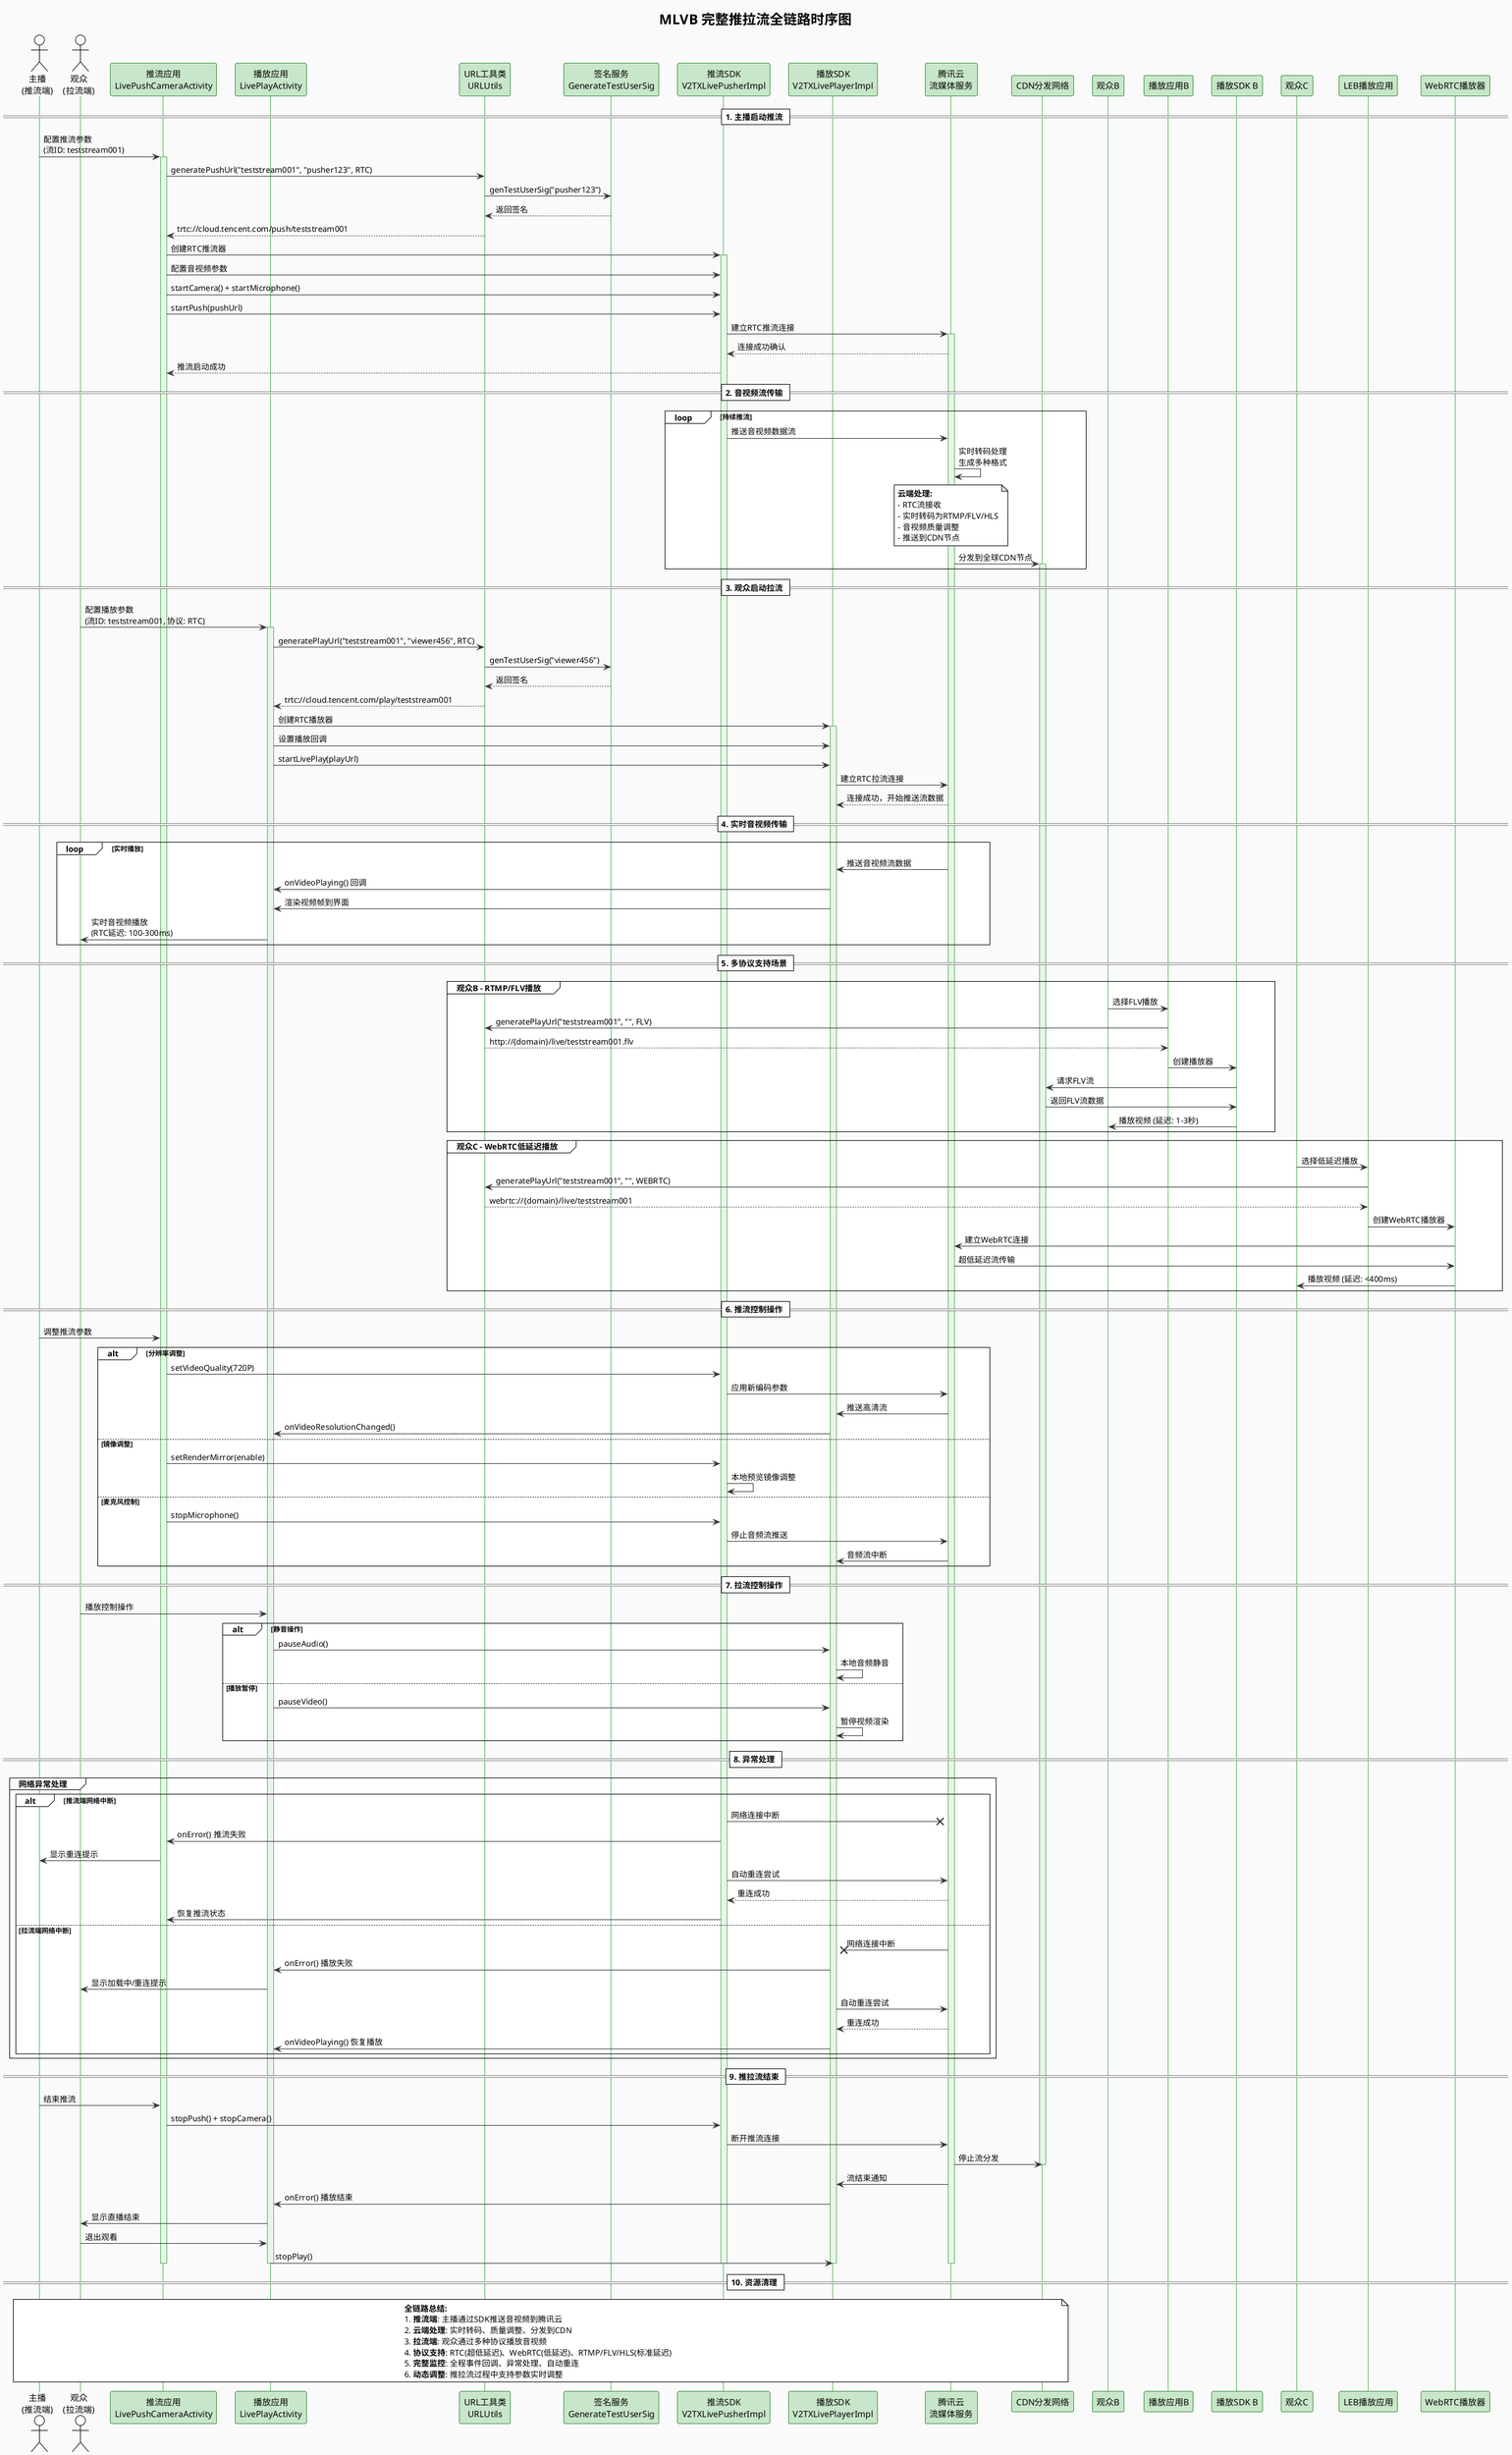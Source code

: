 @startuml MLVB完整推拉流时序图
!theme plain
skinparam backgroundColor #FAFAFA
skinparam sequenceArrowColor #333333
skinparam sequenceLifeLineBackgroundColor #E8F5E8
skinparam sequenceLifeLineBorderColor #4CAF50
skinparam sequenceParticipantBackgroundColor #C8E6C9
skinparam sequenceParticipantBorderColor #388E3C

title MLVB 完整推拉流全链路时序图

actor Streamer as "主播\n(推流端)"
actor Viewer as "观众\n(拉流端)"
participant PushApp as "推流应用\nLivePushCameraActivity"
participant PlayApp as "播放应用\nLivePlayActivity"
participant URLUtils as "URL工具类\nURLUtils"
participant TestUserSig as "签名服务\nGenerateTestUserSig"
participant V2TXLivePusher as "推流SDK\nV2TXLivePusherImpl"
participant V2TXLivePlayer as "播放SDK\nV2TXLivePlayerImpl"
participant TencentCloud as "腾讯云\n流媒体服务"
participant CDN as "CDN分发网络"

== 1. 主播启动推流 ==
Streamer -> PushApp: 配置推流参数\n(流ID: teststream001)
activate PushApp

PushApp -> URLUtils: generatePushUrl("teststream001", "pusher123", RTC)
URLUtils -> TestUserSig: genTestUserSig("pusher123")
TestUserSig --> URLUtils: 返回签名
URLUtils --> PushApp: trtc://cloud.tencent.com/push/teststream001

PushApp -> V2TXLivePusher: 创建RTC推流器
activate V2TXLivePusher
PushApp -> V2TXLivePusher: 配置音视频参数
PushApp -> V2TXLivePusher: startCamera() + startMicrophone()
PushApp -> V2TXLivePusher: startPush(pushUrl)

V2TXLivePusher -> TencentCloud: 建立RTC推流连接
activate TencentCloud
TencentCloud --> V2TXLivePusher: 连接成功确认
V2TXLivePusher --> PushApp: 推流启动成功

== 2. 音视频流传输 ==
loop 持续推流
    V2TXLivePusher -> TencentCloud: 推送音视频数据流
    TencentCloud -> TencentCloud: 实时转码处理\n生成多种格式

    note over TencentCloud
    **云端处理:**
    - RTC流接收
    - 实时转码为RTMP/FLV/HLS
    - 音视频质量调整
    - 推送到CDN节点
    end note

    TencentCloud -> CDN: 分发到全球CDN节点
    activate CDN
end

== 3. 观众启动拉流 ==
Viewer -> PlayApp: 配置播放参数\n(流ID: teststream001, 协议: RTC)
activate PlayApp

PlayApp -> URLUtils: generatePlayUrl("teststream001", "viewer456", RTC)
URLUtils -> TestUserSig: genTestUserSig("viewer456")
TestUserSig --> URLUtils: 返回签名
URLUtils --> PlayApp: trtc://cloud.tencent.com/play/teststream001

PlayApp -> V2TXLivePlayer: 创建RTC播放器
activate V2TXLivePlayer
PlayApp -> V2TXLivePlayer: 设置播放回调
PlayApp -> V2TXLivePlayer: startLivePlay(playUrl)

V2TXLivePlayer -> TencentCloud: 建立RTC拉流连接
TencentCloud --> V2TXLivePlayer: 连接成功，开始推送流数据

== 4. 实时音视频传输 ==
loop 实时播放
    TencentCloud -> V2TXLivePlayer: 推送音视频流数据
    V2TXLivePlayer -> PlayApp: onVideoPlaying() 回调
    V2TXLivePlayer -> PlayApp: 渲染视频帧到界面
    PlayApp -> Viewer: 实时音视频播放\n(RTC延迟: 100-300ms)
end

== 5. 多协议支持场景 ==
group 观众B - RTMP/FLV播放
    participant ViewerB as "观众B"
    participant PlayAppB as "播放应用B"
    participant PlayerB as "播放SDK B"

    ViewerB -> PlayAppB: 选择FLV播放
    PlayAppB -> URLUtils: generatePlayUrl("teststream001", "", FLV)
    URLUtils --> PlayAppB: http://{domain}/live/teststream001.flv

    PlayAppB -> PlayerB: 创建播放器
    PlayerB -> CDN: 请求FLV流
    CDN -> PlayerB: 返回FLV流数据
    PlayerB -> ViewerB: 播放视频 (延迟: 1-3秒)
end

group 观众C - WebRTC低延迟播放
    participant ViewerC as "观众C"
    participant LebPlayApp as "LEB播放应用"
    participant PlayerC as "WebRTC播放器"

    ViewerC -> LebPlayApp: 选择低延迟播放
    LebPlayApp -> URLUtils: generatePlayUrl("teststream001", "", WEBRTC)
    URLUtils --> LebPlayApp: webrtc://{domain}/live/teststream001

    LebPlayApp -> PlayerC: 创建WebRTC播放器
    PlayerC -> TencentCloud: 建立WebRTC连接
    TencentCloud -> PlayerC: 超低延迟流传输
    PlayerC -> ViewerC: 播放视频 (延迟: <400ms)
end

== 6. 推流控制操作 ==
Streamer -> PushApp: 调整推流参数

alt 分辨率调整
    PushApp -> V2TXLivePusher: setVideoQuality(720P)
    V2TXLivePusher -> TencentCloud: 应用新编码参数
    TencentCloud -> V2TXLivePlayer: 推送高清流
    V2TXLivePlayer -> PlayApp: onVideoResolutionChanged()
else 镜像调整
    PushApp -> V2TXLivePusher: setRenderMirror(enable)
    V2TXLivePusher -> V2TXLivePusher: 本地预览镜像调整
else 麦克风控制
    PushApp -> V2TXLivePusher: stopMicrophone()
    V2TXLivePusher -> TencentCloud: 停止音频流推送
    TencentCloud -> V2TXLivePlayer: 音频流中断
end

== 7. 拉流控制操作 ==
Viewer -> PlayApp: 播放控制操作

alt 静音操作
    PlayApp -> V2TXLivePlayer: pauseAudio()
    V2TXLivePlayer -> V2TXLivePlayer: 本地音频静音
else 播放暂停
    PlayApp -> V2TXLivePlayer: pauseVideo()
    V2TXLivePlayer -> V2TXLivePlayer: 暂停视频渲染
end

== 8. 异常处理 ==
group 网络异常处理
    alt 推流端网络中断
        V2TXLivePusher -x TencentCloud: 网络连接中断
        V2TXLivePusher -> PushApp: onError() 推流失败
        PushApp -> Streamer: 显示重连提示

        V2TXLivePusher -> TencentCloud: 自动重连尝试
        TencentCloud --> V2TXLivePusher: 重连成功
        V2TXLivePusher -> PushApp: 恢复推流状态

    else 拉流端网络中断
        TencentCloud -x V2TXLivePlayer: 网络连接中断
        V2TXLivePlayer -> PlayApp: onError() 播放失败
        PlayApp -> Viewer: 显示加载中/重连提示

        V2TXLivePlayer -> TencentCloud: 自动重连尝试
        TencentCloud --> V2TXLivePlayer: 重连成功
        V2TXLivePlayer -> PlayApp: onVideoPlaying() 恢复播放
    end
end

== 9. 推拉流结束 ==
Streamer -> PushApp: 结束推流
PushApp -> V2TXLivePusher: stopPush() + stopCamera()
V2TXLivePusher -> TencentCloud: 断开推流连接
TencentCloud -> CDN: 停止流分发
deactivate CDN

TencentCloud -> V2TXLivePlayer: 流结束通知
V2TXLivePlayer -> PlayApp: onError() 播放结束
PlayApp -> Viewer: 显示直播结束

Viewer -> PlayApp: 退出观看
PlayApp -> V2TXLivePlayer: stopPlay()
deactivate V2TXLivePlayer
deactivate PlayApp

deactivate V2TXLivePusher
deactivate PushApp
deactivate TencentCloud

== 10. 资源清理 ==
note over Streamer, CDN
**全链路总结:**
1. **推流端**: 主播通过SDK推送音视频到腾讯云
2. **云端处理**: 实时转码、质量调整、分发到CDN
3. **拉流端**: 观众通过多种协议播放音视频
4. **协议支持**: RTC(超低延迟)、WebRTC(低延迟)、RTMP/FLV/HLS(标准延迟)
5. **完整监控**: 全程事件回调、异常处理、自动重连
6. **动态调整**: 推拉流过程中支持参数实时调整
end note

@enduml